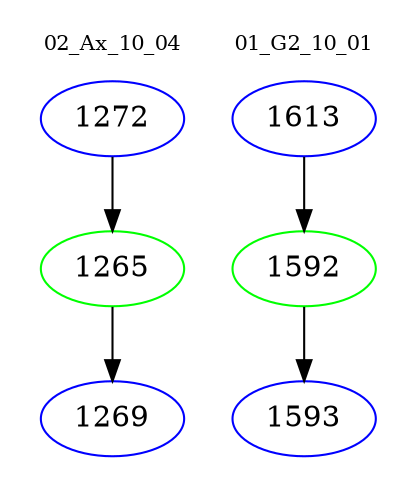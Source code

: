 digraph{
subgraph cluster_0 {
color = white
label = "02_Ax_10_04";
fontsize=10;
T0_1272 [label="1272", color="blue"]
T0_1272 -> T0_1265 [color="black"]
T0_1265 [label="1265", color="green"]
T0_1265 -> T0_1269 [color="black"]
T0_1269 [label="1269", color="blue"]
}
subgraph cluster_1 {
color = white
label = "01_G2_10_01";
fontsize=10;
T1_1613 [label="1613", color="blue"]
T1_1613 -> T1_1592 [color="black"]
T1_1592 [label="1592", color="green"]
T1_1592 -> T1_1593 [color="black"]
T1_1593 [label="1593", color="blue"]
}
}
